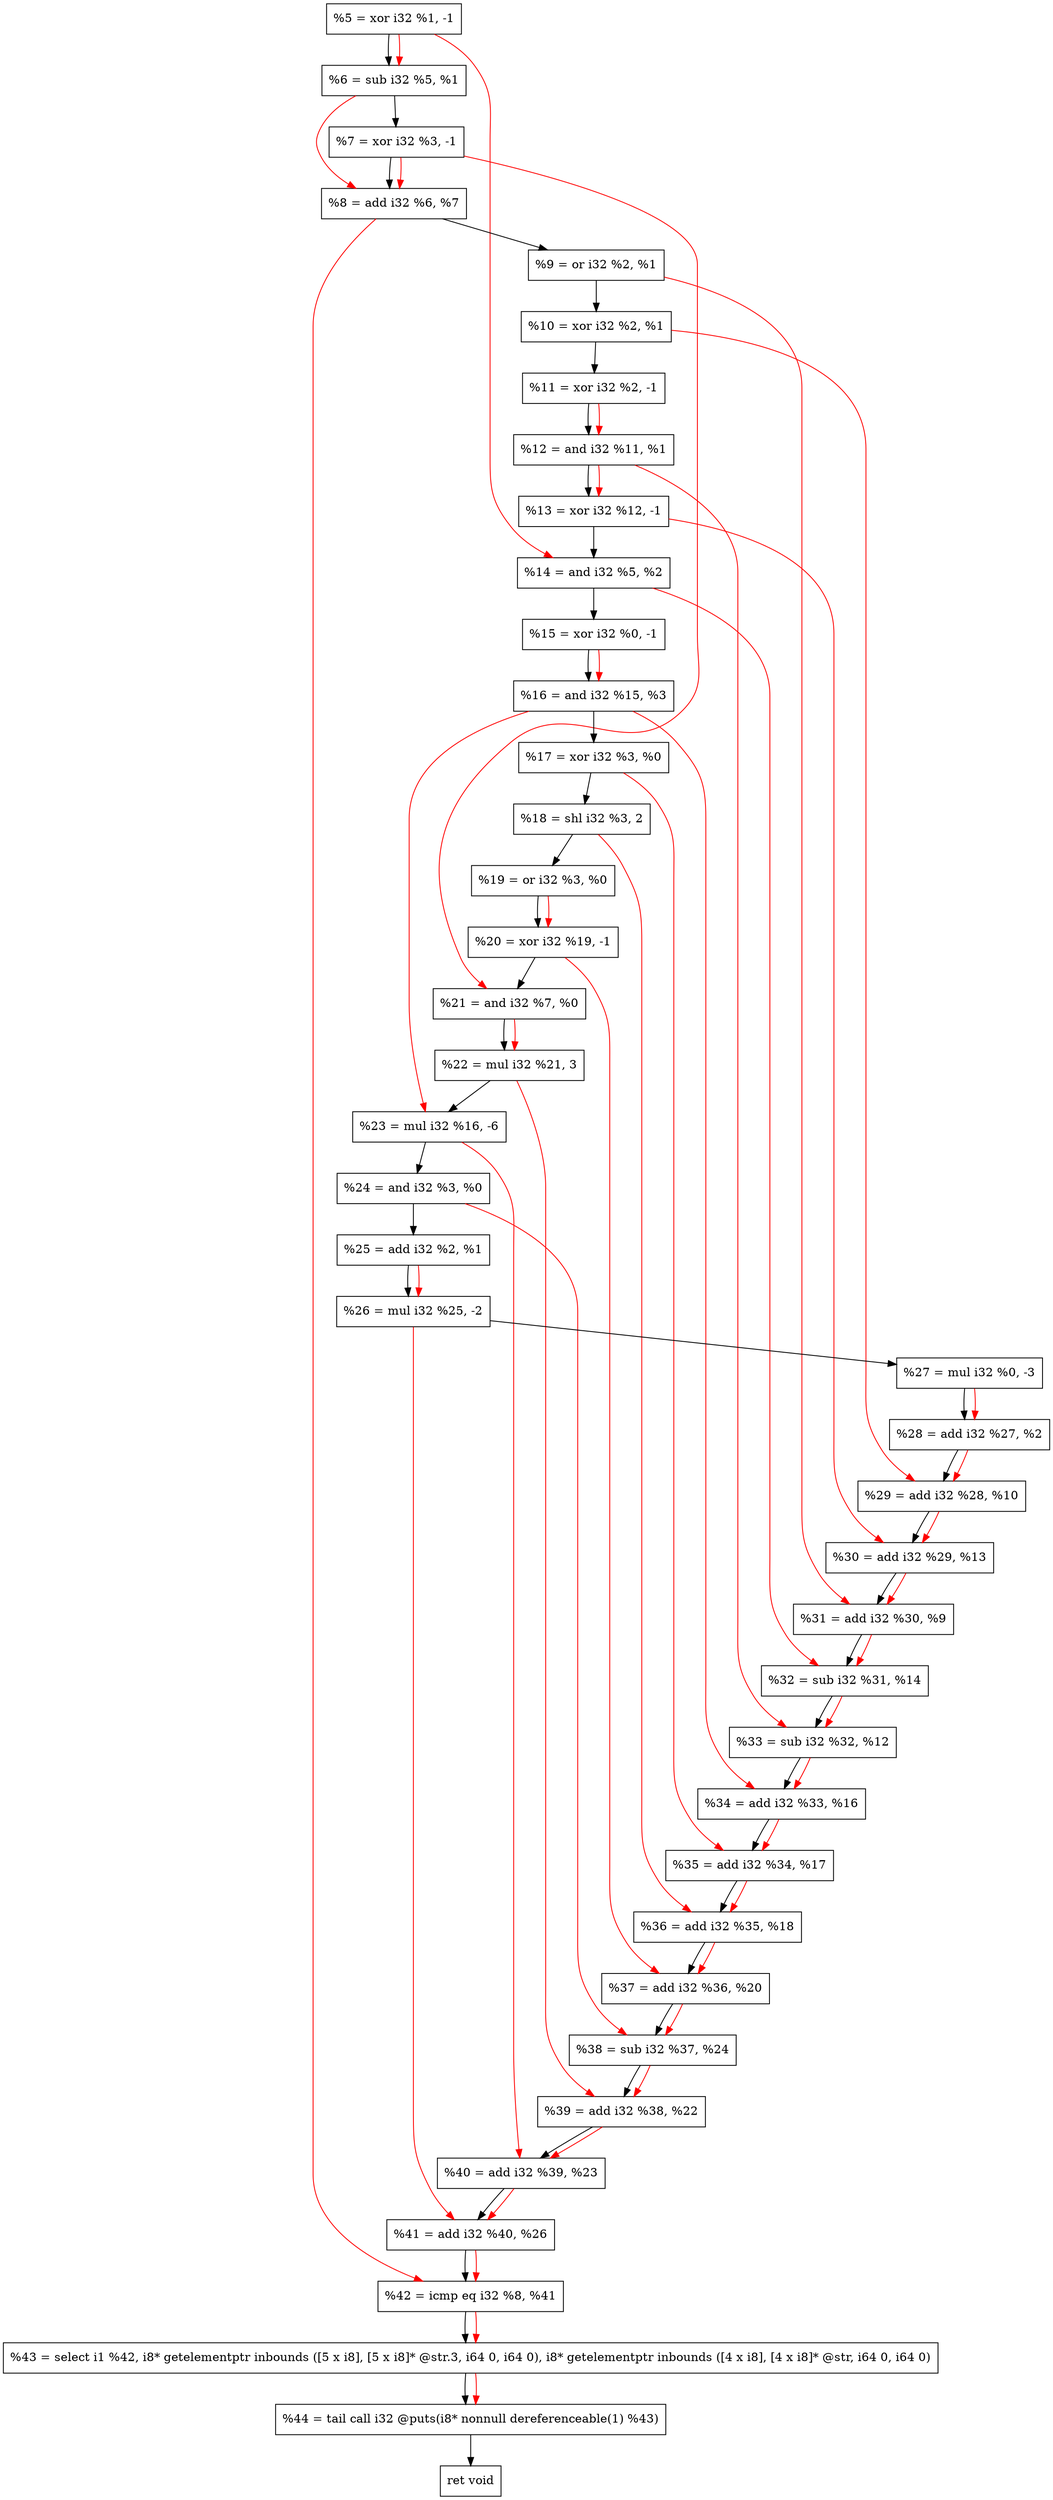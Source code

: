 digraph "DFG for'crackme' function" {
	Node0xf760b0[shape=record, label="  %5 = xor i32 %1, -1"];
	Node0xf76120[shape=record, label="  %6 = sub i32 %5, %1"];
	Node0xf76190[shape=record, label="  %7 = xor i32 %3, -1"];
	Node0xf76200[shape=record, label="  %8 = add i32 %6, %7"];
	Node0xf76270[shape=record, label="  %9 = or i32 %2, %1"];
	Node0xf762e0[shape=record, label="  %10 = xor i32 %2, %1"];
	Node0xf76350[shape=record, label="  %11 = xor i32 %2, -1"];
	Node0xf763c0[shape=record, label="  %12 = and i32 %11, %1"];
	Node0xf76430[shape=record, label="  %13 = xor i32 %12, -1"];
	Node0xf764a0[shape=record, label="  %14 = and i32 %5, %2"];
	Node0xf76510[shape=record, label="  %15 = xor i32 %0, -1"];
	Node0xf76580[shape=record, label="  %16 = and i32 %15, %3"];
	Node0xf765f0[shape=record, label="  %17 = xor i32 %3, %0"];
	Node0xf76690[shape=record, label="  %18 = shl i32 %3, 2"];
	Node0xf76700[shape=record, label="  %19 = or i32 %3, %0"];
	Node0xf76770[shape=record, label="  %20 = xor i32 %19, -1"];
	Node0xf767e0[shape=record, label="  %21 = and i32 %7, %0"];
	Node0xf76880[shape=record, label="  %22 = mul i32 %21, 3"];
	Node0xf76920[shape=record, label="  %23 = mul i32 %16, -6"];
	Node0xf76990[shape=record, label="  %24 = and i32 %3, %0"];
	Node0xf76a00[shape=record, label="  %25 = add i32 %2, %1"];
	Node0xf76aa0[shape=record, label="  %26 = mul i32 %25, -2"];
	Node0xf76b40[shape=record, label="  %27 = mul i32 %0, -3"];
	Node0xf76bb0[shape=record, label="  %28 = add i32 %27, %2"];
	Node0xf76c20[shape=record, label="  %29 = add i32 %28, %10"];
	Node0xf76c90[shape=record, label="  %30 = add i32 %29, %13"];
	Node0xf76d00[shape=record, label="  %31 = add i32 %30, %9"];
	Node0xf76d70[shape=record, label="  %32 = sub i32 %31, %14"];
	Node0xf76ff0[shape=record, label="  %33 = sub i32 %32, %12"];
	Node0xf77060[shape=record, label="  %34 = add i32 %33, %16"];
	Node0xf770d0[shape=record, label="  %35 = add i32 %34, %17"];
	Node0xf77140[shape=record, label="  %36 = add i32 %35, %18"];
	Node0xf771b0[shape=record, label="  %37 = add i32 %36, %20"];
	Node0xf77220[shape=record, label="  %38 = sub i32 %37, %24"];
	Node0xf77290[shape=record, label="  %39 = add i32 %38, %22"];
	Node0xf77300[shape=record, label="  %40 = add i32 %39, %23"];
	Node0xf77370[shape=record, label="  %41 = add i32 %40, %26"];
	Node0xf773e0[shape=record, label="  %42 = icmp eq i32 %8, %41"];
	Node0xf16268[shape=record, label="  %43 = select i1 %42, i8* getelementptr inbounds ([5 x i8], [5 x i8]* @str.3, i64 0, i64 0), i8* getelementptr inbounds ([4 x i8], [4 x i8]* @str, i64 0, i64 0)"];
	Node0xf77880[shape=record, label="  %44 = tail call i32 @puts(i8* nonnull dereferenceable(1) %43)"];
	Node0xf778d0[shape=record, label="  ret void"];
	Node0xf760b0 -> Node0xf76120;
	Node0xf76120 -> Node0xf76190;
	Node0xf76190 -> Node0xf76200;
	Node0xf76200 -> Node0xf76270;
	Node0xf76270 -> Node0xf762e0;
	Node0xf762e0 -> Node0xf76350;
	Node0xf76350 -> Node0xf763c0;
	Node0xf763c0 -> Node0xf76430;
	Node0xf76430 -> Node0xf764a0;
	Node0xf764a0 -> Node0xf76510;
	Node0xf76510 -> Node0xf76580;
	Node0xf76580 -> Node0xf765f0;
	Node0xf765f0 -> Node0xf76690;
	Node0xf76690 -> Node0xf76700;
	Node0xf76700 -> Node0xf76770;
	Node0xf76770 -> Node0xf767e0;
	Node0xf767e0 -> Node0xf76880;
	Node0xf76880 -> Node0xf76920;
	Node0xf76920 -> Node0xf76990;
	Node0xf76990 -> Node0xf76a00;
	Node0xf76a00 -> Node0xf76aa0;
	Node0xf76aa0 -> Node0xf76b40;
	Node0xf76b40 -> Node0xf76bb0;
	Node0xf76bb0 -> Node0xf76c20;
	Node0xf76c20 -> Node0xf76c90;
	Node0xf76c90 -> Node0xf76d00;
	Node0xf76d00 -> Node0xf76d70;
	Node0xf76d70 -> Node0xf76ff0;
	Node0xf76ff0 -> Node0xf77060;
	Node0xf77060 -> Node0xf770d0;
	Node0xf770d0 -> Node0xf77140;
	Node0xf77140 -> Node0xf771b0;
	Node0xf771b0 -> Node0xf77220;
	Node0xf77220 -> Node0xf77290;
	Node0xf77290 -> Node0xf77300;
	Node0xf77300 -> Node0xf77370;
	Node0xf77370 -> Node0xf773e0;
	Node0xf773e0 -> Node0xf16268;
	Node0xf16268 -> Node0xf77880;
	Node0xf77880 -> Node0xf778d0;
edge [color=red]
	Node0xf760b0 -> Node0xf76120;
	Node0xf76120 -> Node0xf76200;
	Node0xf76190 -> Node0xf76200;
	Node0xf76350 -> Node0xf763c0;
	Node0xf763c0 -> Node0xf76430;
	Node0xf760b0 -> Node0xf764a0;
	Node0xf76510 -> Node0xf76580;
	Node0xf76700 -> Node0xf76770;
	Node0xf76190 -> Node0xf767e0;
	Node0xf767e0 -> Node0xf76880;
	Node0xf76580 -> Node0xf76920;
	Node0xf76a00 -> Node0xf76aa0;
	Node0xf76b40 -> Node0xf76bb0;
	Node0xf76bb0 -> Node0xf76c20;
	Node0xf762e0 -> Node0xf76c20;
	Node0xf76c20 -> Node0xf76c90;
	Node0xf76430 -> Node0xf76c90;
	Node0xf76c90 -> Node0xf76d00;
	Node0xf76270 -> Node0xf76d00;
	Node0xf76d00 -> Node0xf76d70;
	Node0xf764a0 -> Node0xf76d70;
	Node0xf76d70 -> Node0xf76ff0;
	Node0xf763c0 -> Node0xf76ff0;
	Node0xf76ff0 -> Node0xf77060;
	Node0xf76580 -> Node0xf77060;
	Node0xf77060 -> Node0xf770d0;
	Node0xf765f0 -> Node0xf770d0;
	Node0xf770d0 -> Node0xf77140;
	Node0xf76690 -> Node0xf77140;
	Node0xf77140 -> Node0xf771b0;
	Node0xf76770 -> Node0xf771b0;
	Node0xf771b0 -> Node0xf77220;
	Node0xf76990 -> Node0xf77220;
	Node0xf77220 -> Node0xf77290;
	Node0xf76880 -> Node0xf77290;
	Node0xf77290 -> Node0xf77300;
	Node0xf76920 -> Node0xf77300;
	Node0xf77300 -> Node0xf77370;
	Node0xf76aa0 -> Node0xf77370;
	Node0xf76200 -> Node0xf773e0;
	Node0xf77370 -> Node0xf773e0;
	Node0xf773e0 -> Node0xf16268;
	Node0xf16268 -> Node0xf77880;
}

